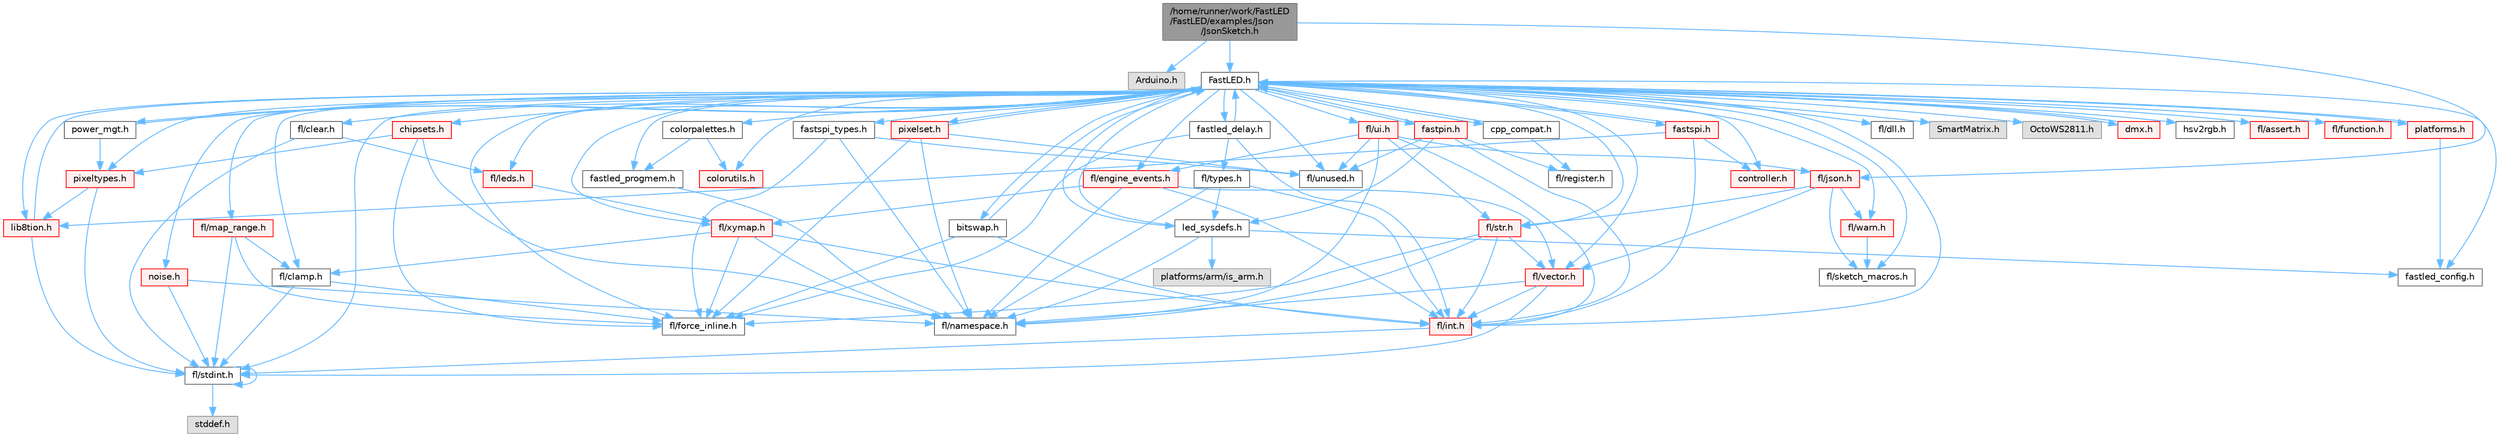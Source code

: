 digraph "/home/runner/work/FastLED/FastLED/examples/Json/JsonSketch.h"
{
 // INTERACTIVE_SVG=YES
 // LATEX_PDF_SIZE
  bgcolor="transparent";
  edge [fontname=Helvetica,fontsize=10,labelfontname=Helvetica,labelfontsize=10];
  node [fontname=Helvetica,fontsize=10,shape=box,height=0.2,width=0.4];
  Node1 [id="Node000001",label="/home/runner/work/FastLED\l/FastLED/examples/Json\l/JsonSketch.h",height=0.2,width=0.4,color="gray40", fillcolor="grey60", style="filled", fontcolor="black",tooltip=" "];
  Node1 -> Node2 [id="edge1_Node000001_Node000002",color="steelblue1",style="solid",tooltip=" "];
  Node2 [id="Node000002",label="Arduino.h",height=0.2,width=0.4,color="grey60", fillcolor="#E0E0E0", style="filled",tooltip=" "];
  Node1 -> Node3 [id="edge2_Node000001_Node000003",color="steelblue1",style="solid",tooltip=" "];
  Node3 [id="Node000003",label="FastLED.h",height=0.2,width=0.4,color="grey40", fillcolor="white", style="filled",URL="$db/d97/_fast_l_e_d_8h.html",tooltip="central include file for FastLED, defines the CFastLED class/object"];
  Node3 -> Node4 [id="edge3_Node000003_Node000004",color="steelblue1",style="solid",tooltip=" "];
  Node4 [id="Node000004",label="fl/stdint.h",height=0.2,width=0.4,color="grey40", fillcolor="white", style="filled",URL="$df/dd8/stdint_8h.html",tooltip=" "];
  Node4 -> Node5 [id="edge4_Node000004_Node000005",color="steelblue1",style="solid",tooltip=" "];
  Node5 [id="Node000005",label="stddef.h",height=0.2,width=0.4,color="grey60", fillcolor="#E0E0E0", style="filled",tooltip=" "];
  Node4 -> Node4 [id="edge5_Node000004_Node000004",color="steelblue1",style="solid",tooltip=" "];
  Node3 -> Node6 [id="edge6_Node000003_Node000006",color="steelblue1",style="solid",tooltip=" "];
  Node6 [id="Node000006",label="fl/dll.h",height=0.2,width=0.4,color="grey40", fillcolor="white", style="filled",URL="$d3/d4b/dll_8h.html",tooltip="FastLED dynamic library interface - lightweight header for external callers."];
  Node3 -> Node7 [id="edge7_Node000003_Node000007",color="steelblue1",style="solid",tooltip=" "];
  Node7 [id="Node000007",label="SmartMatrix.h",height=0.2,width=0.4,color="grey60", fillcolor="#E0E0E0", style="filled",tooltip=" "];
  Node3 -> Node8 [id="edge8_Node000003_Node000008",color="steelblue1",style="solid",tooltip=" "];
  Node8 [id="Node000008",label="OctoWS2811.h",height=0.2,width=0.4,color="grey60", fillcolor="#E0E0E0", style="filled",tooltip=" "];
  Node3 -> Node9 [id="edge9_Node000003_Node000009",color="steelblue1",style="solid",tooltip=" "];
  Node9 [id="Node000009",label="fl/force_inline.h",height=0.2,width=0.4,color="grey40", fillcolor="white", style="filled",URL="$d4/d64/force__inline_8h.html",tooltip=" "];
  Node3 -> Node10 [id="edge10_Node000003_Node000010",color="steelblue1",style="solid",tooltip=" "];
  Node10 [id="Node000010",label="cpp_compat.h",height=0.2,width=0.4,color="grey40", fillcolor="white", style="filled",URL="$d9/d13/cpp__compat_8h.html",tooltip="Compatibility functions based on C++ version."];
  Node10 -> Node3 [id="edge11_Node000010_Node000003",color="steelblue1",style="solid",tooltip=" "];
  Node10 -> Node11 [id="edge12_Node000010_Node000011",color="steelblue1",style="solid",tooltip=" "];
  Node11 [id="Node000011",label="fl/register.h",height=0.2,width=0.4,color="grey40", fillcolor="white", style="filled",URL="$df/d80/register_8h.html",tooltip=" "];
  Node3 -> Node12 [id="edge13_Node000003_Node000012",color="steelblue1",style="solid",tooltip=" "];
  Node12 [id="Node000012",label="fastled_config.h",height=0.2,width=0.4,color="grey40", fillcolor="white", style="filled",URL="$d5/d11/fastled__config_8h.html",tooltip="Contains definitions that can be used to configure FastLED at compile time."];
  Node3 -> Node13 [id="edge14_Node000003_Node000013",color="steelblue1",style="solid",tooltip=" "];
  Node13 [id="Node000013",label="led_sysdefs.h",height=0.2,width=0.4,color="grey40", fillcolor="white", style="filled",URL="$d9/d3e/led__sysdefs_8h.html",tooltip="Determines which platform system definitions to include."];
  Node13 -> Node3 [id="edge15_Node000013_Node000003",color="steelblue1",style="solid",tooltip=" "];
  Node13 -> Node12 [id="edge16_Node000013_Node000012",color="steelblue1",style="solid",tooltip=" "];
  Node13 -> Node14 [id="edge17_Node000013_Node000014",color="steelblue1",style="solid",tooltip=" "];
  Node14 [id="Node000014",label="platforms/arm/is_arm.h",height=0.2,width=0.4,color="grey60", fillcolor="#E0E0E0", style="filled",tooltip=" "];
  Node13 -> Node15 [id="edge18_Node000013_Node000015",color="steelblue1",style="solid",tooltip=" "];
  Node15 [id="Node000015",label="fl/namespace.h",height=0.2,width=0.4,color="grey40", fillcolor="white", style="filled",URL="$df/d2a/namespace_8h.html",tooltip="Implements the FastLED namespace macros."];
  Node3 -> Node16 [id="edge19_Node000003_Node000016",color="steelblue1",style="solid",tooltip=" "];
  Node16 [id="Node000016",label="fastled_delay.h",height=0.2,width=0.4,color="grey40", fillcolor="white", style="filled",URL="$d0/da8/fastled__delay_8h.html",tooltip="Utility functions and classes for managing delay cycles."];
  Node16 -> Node3 [id="edge20_Node000016_Node000003",color="steelblue1",style="solid",tooltip=" "];
  Node16 -> Node17 [id="edge21_Node000016_Node000017",color="steelblue1",style="solid",tooltip=" "];
  Node17 [id="Node000017",label="fl/types.h",height=0.2,width=0.4,color="grey40", fillcolor="white", style="filled",URL="$d7/da1/fl_2types_8h.html",tooltip=" "];
  Node17 -> Node15 [id="edge22_Node000017_Node000015",color="steelblue1",style="solid",tooltip=" "];
  Node17 -> Node18 [id="edge23_Node000017_Node000018",color="steelblue1",style="solid",tooltip=" "];
  Node18 [id="Node000018",label="fl/int.h",height=0.2,width=0.4,color="red", fillcolor="#FFF0F0", style="filled",URL="$d3/d7e/int_8h.html",tooltip=" "];
  Node18 -> Node4 [id="edge24_Node000018_Node000004",color="steelblue1",style="solid",tooltip=" "];
  Node17 -> Node13 [id="edge25_Node000017_Node000013",color="steelblue1",style="solid",tooltip=" "];
  Node16 -> Node9 [id="edge26_Node000016_Node000009",color="steelblue1",style="solid",tooltip=" "];
  Node16 -> Node18 [id="edge27_Node000016_Node000018",color="steelblue1",style="solid",tooltip=" "];
  Node3 -> Node20 [id="edge28_Node000003_Node000020",color="steelblue1",style="solid",tooltip=" "];
  Node20 [id="Node000020",label="bitswap.h",height=0.2,width=0.4,color="grey40", fillcolor="white", style="filled",URL="$de/ded/bitswap_8h.html",tooltip="Functions for doing a rotation of bits/bytes used by parallel output."];
  Node20 -> Node3 [id="edge29_Node000020_Node000003",color="steelblue1",style="solid",tooltip=" "];
  Node20 -> Node9 [id="edge30_Node000020_Node000009",color="steelblue1",style="solid",tooltip=" "];
  Node20 -> Node18 [id="edge31_Node000020_Node000018",color="steelblue1",style="solid",tooltip=" "];
  Node3 -> Node21 [id="edge32_Node000003_Node000021",color="steelblue1",style="solid",tooltip=" "];
  Node21 [id="Node000021",label="controller.h",height=0.2,width=0.4,color="red", fillcolor="#FFF0F0", style="filled",URL="$d2/dd9/controller_8h.html",tooltip="deprecated: base definitions used by led controllers for writing out led data"];
  Node3 -> Node120 [id="edge33_Node000003_Node000120",color="steelblue1",style="solid",tooltip=" "];
  Node120 [id="Node000120",label="fastpin.h",height=0.2,width=0.4,color="red", fillcolor="#FFF0F0", style="filled",URL="$db/d65/fastpin_8h.html",tooltip="Class base definitions for defining fast pin access."];
  Node120 -> Node3 [id="edge34_Node000120_Node000003",color="steelblue1",style="solid",tooltip=" "];
  Node120 -> Node13 [id="edge35_Node000120_Node000013",color="steelblue1",style="solid",tooltip=" "];
  Node120 -> Node57 [id="edge36_Node000120_Node000057",color="steelblue1",style="solid",tooltip=" "];
  Node57 [id="Node000057",label="fl/unused.h",height=0.2,width=0.4,color="grey40", fillcolor="white", style="filled",URL="$d8/d4b/unused_8h.html",tooltip=" "];
  Node120 -> Node18 [id="edge37_Node000120_Node000018",color="steelblue1",style="solid",tooltip=" "];
  Node120 -> Node11 [id="edge38_Node000120_Node000011",color="steelblue1",style="solid",tooltip=" "];
  Node3 -> Node121 [id="edge39_Node000003_Node000121",color="steelblue1",style="solid",tooltip=" "];
  Node121 [id="Node000121",label="fastspi_types.h",height=0.2,width=0.4,color="grey40", fillcolor="white", style="filled",URL="$d2/ddb/fastspi__types_8h.html",tooltip="Data types and constants used by SPI interfaces."];
  Node121 -> Node9 [id="edge40_Node000121_Node000009",color="steelblue1",style="solid",tooltip=" "];
  Node121 -> Node15 [id="edge41_Node000121_Node000015",color="steelblue1",style="solid",tooltip=" "];
  Node121 -> Node57 [id="edge42_Node000121_Node000057",color="steelblue1",style="solid",tooltip=" "];
  Node3 -> Node122 [id="edge43_Node000003_Node000122",color="steelblue1",style="solid",tooltip=" "];
  Node122 [id="Node000122",label="dmx.h",height=0.2,width=0.4,color="red", fillcolor="#FFF0F0", style="filled",URL="$d3/de1/dmx_8h.html",tooltip="Defines the DMX512-based LED controllers."];
  Node122 -> Node3 [id="edge44_Node000122_Node000003",color="steelblue1",style="solid",tooltip=" "];
  Node3 -> Node125 [id="edge45_Node000003_Node000125",color="steelblue1",style="solid",tooltip=" "];
  Node125 [id="Node000125",label="platforms.h",height=0.2,width=0.4,color="red", fillcolor="#FFF0F0", style="filled",URL="$da/dc9/platforms_8h.html",tooltip="Determines which platforms headers to include."];
  Node125 -> Node3 [id="edge46_Node000125_Node000003",color="steelblue1",style="solid",tooltip=" "];
  Node125 -> Node12 [id="edge47_Node000125_Node000012",color="steelblue1",style="solid",tooltip=" "];
  Node3 -> Node33 [id="edge48_Node000003_Node000033",color="steelblue1",style="solid",tooltip=" "];
  Node33 [id="Node000033",label="fastled_progmem.h",height=0.2,width=0.4,color="grey40", fillcolor="white", style="filled",URL="$df/dab/fastled__progmem_8h.html",tooltip="Wrapper definitions to allow seamless use of PROGMEM in environments that have it."];
  Node33 -> Node15 [id="edge49_Node000033_Node000015",color="steelblue1",style="solid",tooltip=" "];
  Node3 -> Node24 [id="edge50_Node000003_Node000024",color="steelblue1",style="solid",tooltip=" "];
  Node24 [id="Node000024",label="lib8tion.h",height=0.2,width=0.4,color="red", fillcolor="#FFF0F0", style="filled",URL="$df/da5/lib8tion_8h.html",tooltip="Fast, efficient 8-bit math functions specifically designed for high-performance LED programming."];
  Node24 -> Node3 [id="edge51_Node000024_Node000003",color="steelblue1",style="solid",tooltip=" "];
  Node24 -> Node4 [id="edge52_Node000024_Node000004",color="steelblue1",style="solid",tooltip=" "];
  Node3 -> Node23 [id="edge53_Node000003_Node000023",color="steelblue1",style="solid",tooltip=" "];
  Node23 [id="Node000023",label="pixeltypes.h",height=0.2,width=0.4,color="red", fillcolor="#FFF0F0", style="filled",URL="$d2/dba/pixeltypes_8h.html",tooltip="Includes defintions for RGB and HSV pixels."];
  Node23 -> Node4 [id="edge54_Node000023_Node000004",color="steelblue1",style="solid",tooltip=" "];
  Node23 -> Node24 [id="edge55_Node000023_Node000024",color="steelblue1",style="solid",tooltip=" "];
  Node3 -> Node81 [id="edge56_Node000003_Node000081",color="steelblue1",style="solid",tooltip=" "];
  Node81 [id="Node000081",label="hsv2rgb.h",height=0.2,width=0.4,color="grey40", fillcolor="white", style="filled",URL="$de/d9a/hsv2rgb_8h.html",tooltip="Functions to convert from the HSV colorspace to the RGB colorspace."];
  Node3 -> Node127 [id="edge57_Node000003_Node000127",color="steelblue1",style="solid",tooltip=" "];
  Node127 [id="Node000127",label="colorutils.h",height=0.2,width=0.4,color="red", fillcolor="#FFF0F0", style="filled",URL="$d1/dfb/colorutils_8h.html",tooltip=" "];
  Node3 -> Node132 [id="edge58_Node000003_Node000132",color="steelblue1",style="solid",tooltip=" "];
  Node132 [id="Node000132",label="pixelset.h",height=0.2,width=0.4,color="red", fillcolor="#FFF0F0", style="filled",URL="$d4/d46/pixelset_8h.html",tooltip="Declares classes for managing logical groups of LEDs."];
  Node132 -> Node9 [id="edge59_Node000132_Node000009",color="steelblue1",style="solid",tooltip=" "];
  Node132 -> Node15 [id="edge60_Node000132_Node000015",color="steelblue1",style="solid",tooltip=" "];
  Node132 -> Node57 [id="edge61_Node000132_Node000057",color="steelblue1",style="solid",tooltip=" "];
  Node132 -> Node3 [id="edge62_Node000132_Node000003",color="steelblue1",style="solid",tooltip=" "];
  Node3 -> Node133 [id="edge63_Node000003_Node000133",color="steelblue1",style="solid",tooltip=" "];
  Node133 [id="Node000133",label="colorpalettes.h",height=0.2,width=0.4,color="grey40", fillcolor="white", style="filled",URL="$dc/dcc/colorpalettes_8h.html",tooltip="Declarations for the predefined color palettes supplied by FastLED."];
  Node133 -> Node127 [id="edge64_Node000133_Node000127",color="steelblue1",style="solid",tooltip=" "];
  Node133 -> Node33 [id="edge65_Node000133_Node000033",color="steelblue1",style="solid",tooltip=" "];
  Node3 -> Node134 [id="edge66_Node000003_Node000134",color="steelblue1",style="solid",tooltip=" "];
  Node134 [id="Node000134",label="noise.h",height=0.2,width=0.4,color="red", fillcolor="#FFF0F0", style="filled",URL="$d1/d31/noise_8h.html",tooltip="Functions to generate and fill arrays with noise."];
  Node134 -> Node4 [id="edge67_Node000134_Node000004",color="steelblue1",style="solid",tooltip=" "];
  Node134 -> Node15 [id="edge68_Node000134_Node000015",color="steelblue1",style="solid",tooltip=" "];
  Node3 -> Node135 [id="edge69_Node000003_Node000135",color="steelblue1",style="solid",tooltip=" "];
  Node135 [id="Node000135",label="power_mgt.h",height=0.2,width=0.4,color="grey40", fillcolor="white", style="filled",URL="$dc/d5b/power__mgt_8h.html",tooltip="Functions to limit the power used by FastLED."];
  Node135 -> Node3 [id="edge70_Node000135_Node000003",color="steelblue1",style="solid",tooltip=" "];
  Node135 -> Node23 [id="edge71_Node000135_Node000023",color="steelblue1",style="solid",tooltip=" "];
  Node3 -> Node136 [id="edge72_Node000003_Node000136",color="steelblue1",style="solid",tooltip=" "];
  Node136 [id="Node000136",label="fastspi.h",height=0.2,width=0.4,color="red", fillcolor="#FFF0F0", style="filled",URL="$d6/ddc/fastspi_8h.html",tooltip="Serial peripheral interface (SPI) definitions per platform."];
  Node136 -> Node3 [id="edge73_Node000136_Node000003",color="steelblue1",style="solid",tooltip=" "];
  Node136 -> Node21 [id="edge74_Node000136_Node000021",color="steelblue1",style="solid",tooltip=" "];
  Node136 -> Node24 [id="edge75_Node000136_Node000024",color="steelblue1",style="solid",tooltip=" "];
  Node136 -> Node18 [id="edge76_Node000136_Node000018",color="steelblue1",style="solid",tooltip=" "];
  Node3 -> Node138 [id="edge77_Node000003_Node000138",color="steelblue1",style="solid",tooltip=" "];
  Node138 [id="Node000138",label="chipsets.h",height=0.2,width=0.4,color="red", fillcolor="#FFF0F0", style="filled",URL="$db/d66/chipsets_8h.html",tooltip="Contains the bulk of the definitions for the various LED chipsets supported."];
  Node138 -> Node23 [id="edge78_Node000138_Node000023",color="steelblue1",style="solid",tooltip=" "];
  Node138 -> Node9 [id="edge79_Node000138_Node000009",color="steelblue1",style="solid",tooltip=" "];
  Node138 -> Node15 [id="edge80_Node000138_Node000015",color="steelblue1",style="solid",tooltip=" "];
  Node3 -> Node96 [id="edge81_Node000003_Node000096",color="steelblue1",style="solid",tooltip=" "];
  Node96 [id="Node000096",label="fl/engine_events.h",height=0.2,width=0.4,color="red", fillcolor="#FFF0F0", style="filled",URL="$db/dc0/engine__events_8h.html",tooltip=" "];
  Node96 -> Node15 [id="edge82_Node000096_Node000015",color="steelblue1",style="solid",tooltip=" "];
  Node96 -> Node70 [id="edge83_Node000096_Node000070",color="steelblue1",style="solid",tooltip=" "];
  Node70 [id="Node000070",label="fl/vector.h",height=0.2,width=0.4,color="red", fillcolor="#FFF0F0", style="filled",URL="$d6/d68/vector_8h.html",tooltip=" "];
  Node70 -> Node4 [id="edge84_Node000070_Node000004",color="steelblue1",style="solid",tooltip=" "];
  Node70 -> Node18 [id="edge85_Node000070_Node000018",color="steelblue1",style="solid",tooltip=" "];
  Node70 -> Node15 [id="edge86_Node000070_Node000015",color="steelblue1",style="solid",tooltip=" "];
  Node96 -> Node117 [id="edge87_Node000096_Node000117",color="steelblue1",style="solid",tooltip=" "];
  Node117 [id="Node000117",label="fl/xymap.h",height=0.2,width=0.4,color="red", fillcolor="#FFF0F0", style="filled",URL="$da/d61/xymap_8h.html",tooltip=" "];
  Node117 -> Node18 [id="edge88_Node000117_Node000018",color="steelblue1",style="solid",tooltip=" "];
  Node117 -> Node15 [id="edge89_Node000117_Node000015",color="steelblue1",style="solid",tooltip=" "];
  Node117 -> Node9 [id="edge90_Node000117_Node000009",color="steelblue1",style="solid",tooltip=" "];
  Node117 -> Node39 [id="edge91_Node000117_Node000039",color="steelblue1",style="solid",tooltip=" "];
  Node39 [id="Node000039",label="fl/clamp.h",height=0.2,width=0.4,color="grey40", fillcolor="white", style="filled",URL="$d6/dd3/clamp_8h.html",tooltip=" "];
  Node39 -> Node4 [id="edge92_Node000039_Node000004",color="steelblue1",style="solid",tooltip=" "];
  Node39 -> Node9 [id="edge93_Node000039_Node000009",color="steelblue1",style="solid",tooltip=" "];
  Node96 -> Node18 [id="edge94_Node000096_Node000018",color="steelblue1",style="solid",tooltip=" "];
  Node3 -> Node140 [id="edge95_Node000003_Node000140",color="steelblue1",style="solid",tooltip=" "];
  Node140 [id="Node000140",label="fl/leds.h",height=0.2,width=0.4,color="red", fillcolor="#FFF0F0", style="filled",URL="$da/d78/leds_8h.html",tooltip=" "];
  Node140 -> Node117 [id="edge96_Node000140_Node000117",color="steelblue1",style="solid",tooltip=" "];
  Node3 -> Node18 [id="edge97_Node000003_Node000018",color="steelblue1",style="solid",tooltip=" "];
  Node3 -> Node35 [id="edge98_Node000003_Node000035",color="steelblue1",style="solid",tooltip=" "];
  Node35 [id="Node000035",label="fl/str.h",height=0.2,width=0.4,color="red", fillcolor="#FFF0F0", style="filled",URL="$d1/d93/str_8h.html",tooltip=" "];
  Node35 -> Node18 [id="edge99_Node000035_Node000018",color="steelblue1",style="solid",tooltip=" "];
  Node35 -> Node15 [id="edge100_Node000035_Node000015",color="steelblue1",style="solid",tooltip=" "];
  Node35 -> Node70 [id="edge101_Node000035_Node000070",color="steelblue1",style="solid",tooltip=" "];
  Node35 -> Node9 [id="edge102_Node000035_Node000009",color="steelblue1",style="solid",tooltip=" "];
  Node3 -> Node117 [id="edge103_Node000003_Node000117",color="steelblue1",style="solid",tooltip=" "];
  Node3 -> Node39 [id="edge104_Node000003_Node000039",color="steelblue1",style="solid",tooltip=" "];
  Node3 -> Node40 [id="edge105_Node000003_Node000040",color="steelblue1",style="solid",tooltip=" "];
  Node40 [id="Node000040",label="fl/map_range.h",height=0.2,width=0.4,color="red", fillcolor="#FFF0F0", style="filled",URL="$d1/d47/map__range_8h.html",tooltip=" "];
  Node40 -> Node4 [id="edge106_Node000040_Node000004",color="steelblue1",style="solid",tooltip=" "];
  Node40 -> Node39 [id="edge107_Node000040_Node000039",color="steelblue1",style="solid",tooltip=" "];
  Node40 -> Node9 [id="edge108_Node000040_Node000009",color="steelblue1",style="solid",tooltip=" "];
  Node3 -> Node110 [id="edge109_Node000003_Node000110",color="steelblue1",style="solid",tooltip=" "];
  Node110 [id="Node000110",label="fl/warn.h",height=0.2,width=0.4,color="red", fillcolor="#FFF0F0", style="filled",URL="$de/d77/warn_8h.html",tooltip=" "];
  Node110 -> Node113 [id="edge110_Node000110_Node000113",color="steelblue1",style="solid",tooltip=" "];
  Node113 [id="Node000113",label="fl/sketch_macros.h",height=0.2,width=0.4,color="grey40", fillcolor="white", style="filled",URL="$d1/dbc/sketch__macros_8h.html",tooltip=" "];
  Node3 -> Node100 [id="edge111_Node000003_Node000100",color="steelblue1",style="solid",tooltip=" "];
  Node100 [id="Node000100",label="fl/assert.h",height=0.2,width=0.4,color="red", fillcolor="#FFF0F0", style="filled",URL="$dc/da7/assert_8h.html",tooltip=" "];
  Node3 -> Node57 [id="edge112_Node000003_Node000057",color="steelblue1",style="solid",tooltip=" "];
  Node3 -> Node70 [id="edge113_Node000003_Node000070",color="steelblue1",style="solid",tooltip=" "];
  Node3 -> Node115 [id="edge114_Node000003_Node000115",color="steelblue1",style="solid",tooltip=" "];
  Node115 [id="Node000115",label="fl/function.h",height=0.2,width=0.4,color="red", fillcolor="#FFF0F0", style="filled",URL="$dd/d67/function_8h.html",tooltip=" "];
  Node3 -> Node141 [id="edge115_Node000003_Node000141",color="steelblue1",style="solid",tooltip=" "];
  Node141 [id="Node000141",label="fl/clear.h",height=0.2,width=0.4,color="grey40", fillcolor="white", style="filled",URL="$df/db0/clear_8h.html",tooltip=" "];
  Node141 -> Node140 [id="edge116_Node000141_Node000140",color="steelblue1",style="solid",tooltip=" "];
  Node141 -> Node4 [id="edge117_Node000141_Node000004",color="steelblue1",style="solid",tooltip=" "];
  Node3 -> Node142 [id="edge118_Node000003_Node000142",color="steelblue1",style="solid",tooltip=" "];
  Node142 [id="Node000142",label="fl/ui.h",height=0.2,width=0.4,color="red", fillcolor="#FFF0F0", style="filled",URL="$d9/d3b/ui_8h.html",tooltip=" "];
  Node142 -> Node15 [id="edge119_Node000142_Node000015",color="steelblue1",style="solid",tooltip=" "];
  Node142 -> Node107 [id="edge120_Node000142_Node000107",color="steelblue1",style="solid",tooltip=" "];
  Node107 [id="Node000107",label="fl/json.h",height=0.2,width=0.4,color="red", fillcolor="#FFF0F0", style="filled",URL="$d7/d91/fl_2json_8h.html",tooltip="FastLED's Elegant JSON Library: fl::Json"];
  Node107 -> Node70 [id="edge121_Node000107_Node000070",color="steelblue1",style="solid",tooltip=" "];
  Node107 -> Node35 [id="edge122_Node000107_Node000035",color="steelblue1",style="solid",tooltip=" "];
  Node107 -> Node110 [id="edge123_Node000107_Node000110",color="steelblue1",style="solid",tooltip=" "];
  Node107 -> Node113 [id="edge124_Node000107_Node000113",color="steelblue1",style="solid",tooltip=" "];
  Node142 -> Node35 [id="edge125_Node000142_Node000035",color="steelblue1",style="solid",tooltip=" "];
  Node142 -> Node18 [id="edge126_Node000142_Node000018",color="steelblue1",style="solid",tooltip=" "];
  Node142 -> Node96 [id="edge127_Node000142_Node000096",color="steelblue1",style="solid",tooltip=" "];
  Node142 -> Node57 [id="edge128_Node000142_Node000057",color="steelblue1",style="solid",tooltip=" "];
  Node3 -> Node113 [id="edge129_Node000003_Node000113",color="steelblue1",style="solid",tooltip=" "];
  Node1 -> Node107 [id="edge130_Node000001_Node000107",color="steelblue1",style="solid",tooltip=" "];
}
